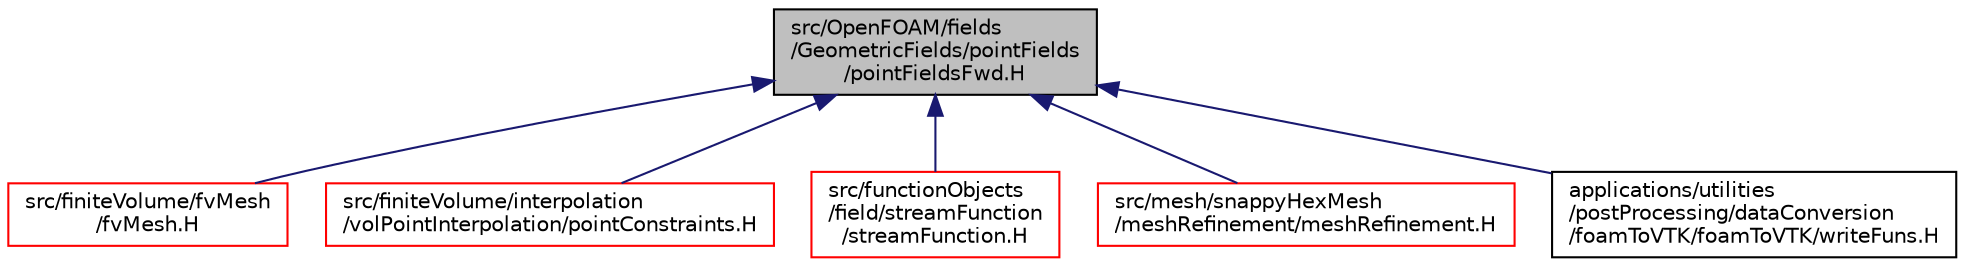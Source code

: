 digraph "src/OpenFOAM/fields/GeometricFields/pointFields/pointFieldsFwd.H"
{
  bgcolor="transparent";
  edge [fontname="Helvetica",fontsize="10",labelfontname="Helvetica",labelfontsize="10"];
  node [fontname="Helvetica",fontsize="10",shape=record];
  Node72 [label="src/OpenFOAM/fields\l/GeometricFields/pointFields\l/pointFieldsFwd.H",height=0.2,width=0.4,color="black", fillcolor="grey75", style="filled", fontcolor="black"];
  Node72 -> Node73 [dir="back",color="midnightblue",fontsize="10",style="solid",fontname="Helvetica"];
  Node73 [label="src/finiteVolume/fvMesh\l/fvMesh.H",height=0.2,width=0.4,color="red",URL="$a03719.html"];
  Node72 -> Node1898 [dir="back",color="midnightblue",fontsize="10",style="solid",fontname="Helvetica"];
  Node1898 [label="src/finiteVolume/interpolation\l/volPointInterpolation/pointConstraints.H",height=0.2,width=0.4,color="red",URL="$a04523.html"];
  Node72 -> Node1907 [dir="back",color="midnightblue",fontsize="10",style="solid",fontname="Helvetica"];
  Node1907 [label="src/functionObjects\l/field/streamFunction\l/streamFunction.H",height=0.2,width=0.4,color="red",URL="$a04793.html"];
  Node72 -> Node1908 [dir="back",color="midnightblue",fontsize="10",style="solid",fontname="Helvetica"];
  Node1908 [label="src/mesh/snappyHexMesh\l/meshRefinement/meshRefinement.H",height=0.2,width=0.4,color="red",URL="$a07736.html"];
  Node72 -> Node151 [dir="back",color="midnightblue",fontsize="10",style="solid",fontname="Helvetica"];
  Node151 [label="applications/utilities\l/postProcessing/dataConversion\l/foamToVTK/foamToVTK/writeFuns.H",height=0.2,width=0.4,color="black",URL="$a41183.html"];
}
